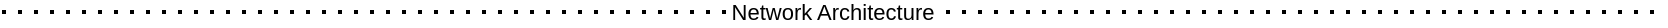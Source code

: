 <mxfile version="24.2.2" type="github">
  <diagram name="第 1 页" id="b8dV7GRzmGHM_8BWf8Px">
    <mxGraphModel dx="1195" dy="643" grid="1" gridSize="10" guides="1" tooltips="1" connect="1" arrows="1" fold="1" page="1" pageScale="1" pageWidth="827" pageHeight="1169" math="0" shadow="0">
      <root>
        <mxCell id="0" />
        <mxCell id="1" parent="0" />
        <mxCell id="3hc9Wql1k8_KAw12km71-1" value="" style="endArrow=none;dashed=1;html=1;dashPattern=1 3;strokeWidth=2;rounded=0;" edge="1" parent="1">
          <mxGeometry width="50" height="50" relative="1" as="geometry">
            <mxPoint y="160" as="sourcePoint" />
            <mxPoint x="830" y="160" as="targetPoint" />
          </mxGeometry>
        </mxCell>
        <mxCell id="3hc9Wql1k8_KAw12km71-2" value="Network Architecture" style="edgeLabel;html=1;align=center;verticalAlign=middle;resizable=0;points=[];" vertex="1" connectable="0" parent="3hc9Wql1k8_KAw12km71-1">
          <mxGeometry x="-0.098" relative="1" as="geometry">
            <mxPoint x="40" as="offset" />
          </mxGeometry>
        </mxCell>
      </root>
    </mxGraphModel>
  </diagram>
</mxfile>
